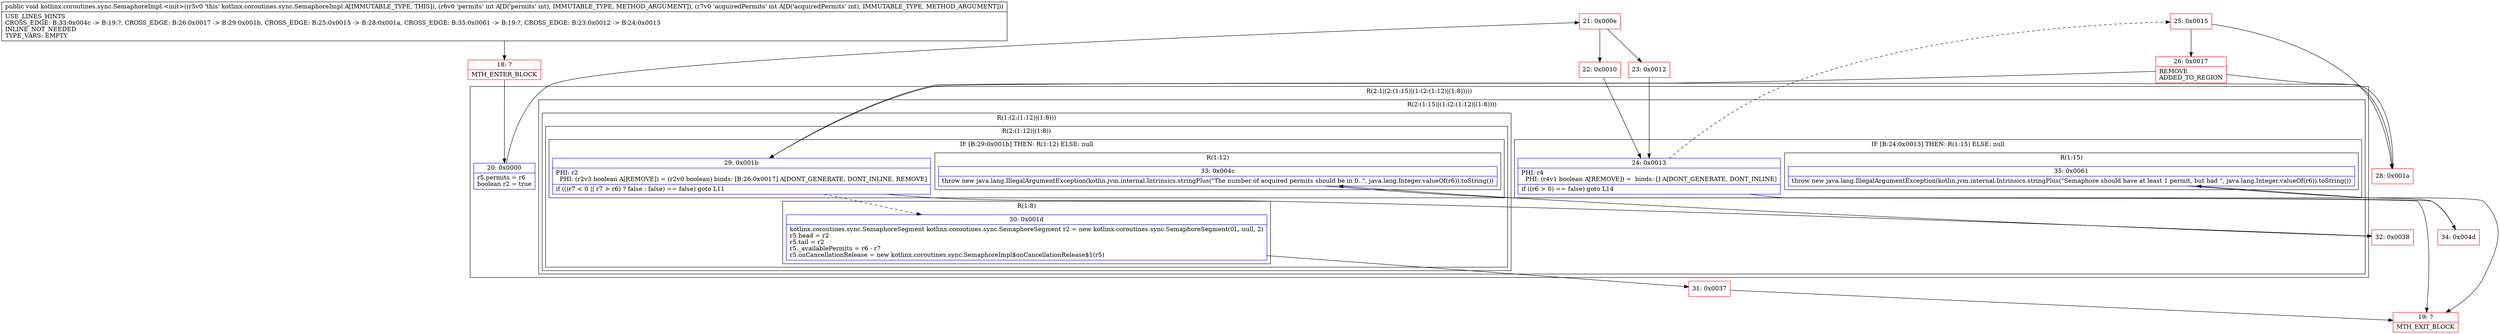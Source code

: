digraph "CFG forkotlinx.coroutines.sync.SemaphoreImpl.\<init\>(II)V" {
subgraph cluster_Region_1748535463 {
label = "R(2:1|(2:(1:15)|(1:(2:(1:12)|(1:8)))))";
node [shape=record,color=blue];
Node_20 [shape=record,label="{20\:\ 0x0000|r5.permits = r6\lboolean r2 = true\l}"];
subgraph cluster_Region_953256862 {
label = "R(2:(1:15)|(1:(2:(1:12)|(1:8))))";
node [shape=record,color=blue];
subgraph cluster_IfRegion_241542563 {
label = "IF [B:24:0x0013] THEN: R(1:15) ELSE: null";
node [shape=record,color=blue];
Node_24 [shape=record,label="{24\:\ 0x0013|PHI: r4 \l  PHI: (r4v1 boolean A[REMOVE]) =  binds: [] A[DONT_GENERATE, DONT_INLINE]\l|if ((r6 \> 0) == false) goto L14\l}"];
subgraph cluster_Region_522976854 {
label = "R(1:15)";
node [shape=record,color=blue];
Node_35 [shape=record,label="{35\:\ 0x0061|throw new java.lang.IllegalArgumentException(kotlin.jvm.internal.Intrinsics.stringPlus(\"Semaphore should have at least 1 permit, but had \", java.lang.Integer.valueOf(r6)).toString())\l}"];
}
}
subgraph cluster_Region_1019253468 {
label = "R(1:(2:(1:12)|(1:8)))";
node [shape=record,color=blue];
subgraph cluster_Region_150565793 {
label = "R(2:(1:12)|(1:8))";
node [shape=record,color=blue];
subgraph cluster_IfRegion_731023264 {
label = "IF [B:29:0x001b] THEN: R(1:12) ELSE: null";
node [shape=record,color=blue];
Node_29 [shape=record,label="{29\:\ 0x001b|PHI: r2 \l  PHI: (r2v3 boolean A[REMOVE]) = (r2v0 boolean) binds: [B:26:0x0017] A[DONT_GENERATE, DONT_INLINE, REMOVE]\l|if (((r7 \< 0 \|\| r7 \> r6) ? false : false) == false) goto L11\l}"];
subgraph cluster_Region_1795888586 {
label = "R(1:12)";
node [shape=record,color=blue];
Node_33 [shape=record,label="{33\:\ 0x004c|throw new java.lang.IllegalArgumentException(kotlin.jvm.internal.Intrinsics.stringPlus(\"The number of acquired permits should be in 0..\", java.lang.Integer.valueOf(r6)).toString())\l}"];
}
}
subgraph cluster_Region_1189771739 {
label = "R(1:8)";
node [shape=record,color=blue];
Node_30 [shape=record,label="{30\:\ 0x001d|kotlinx.coroutines.sync.SemaphoreSegment kotlinx.coroutines.sync.SemaphoreSegment r2 = new kotlinx.coroutines.sync.SemaphoreSegment(0L, null, 2)\lr5.head = r2\lr5.tail = r2\lr5._availablePermits = r6 \- r7\lr5.onCancellationRelease = new kotlinx.coroutines.sync.SemaphoreImpl$onCancellationRelease$1(r5)\l}"];
}
}
}
}
}
Node_18 [shape=record,color=red,label="{18\:\ ?|MTH_ENTER_BLOCK\l}"];
Node_21 [shape=record,color=red,label="{21\:\ 0x000e}"];
Node_22 [shape=record,color=red,label="{22\:\ 0x0010}"];
Node_25 [shape=record,color=red,label="{25\:\ 0x0015}"];
Node_26 [shape=record,color=red,label="{26\:\ 0x0017|REMOVE\lADDED_TO_REGION\l}"];
Node_31 [shape=record,color=red,label="{31\:\ 0x0037}"];
Node_19 [shape=record,color=red,label="{19\:\ ?|MTH_EXIT_BLOCK\l}"];
Node_32 [shape=record,color=red,label="{32\:\ 0x0038}"];
Node_28 [shape=record,color=red,label="{28\:\ 0x001a}"];
Node_34 [shape=record,color=red,label="{34\:\ 0x004d}"];
Node_23 [shape=record,color=red,label="{23\:\ 0x0012}"];
MethodNode[shape=record,label="{public void kotlinx.coroutines.sync.SemaphoreImpl.\<init\>((r5v0 'this' kotlinx.coroutines.sync.SemaphoreImpl A[IMMUTABLE_TYPE, THIS]), (r6v0 'permits' int A[D('permits' int), IMMUTABLE_TYPE, METHOD_ARGUMENT]), (r7v0 'acquiredPermits' int A[D('acquiredPermits' int), IMMUTABLE_TYPE, METHOD_ARGUMENT]))  | USE_LINES_HINTS\lCROSS_EDGE: B:33:0x004c \-\> B:19:?, CROSS_EDGE: B:26:0x0017 \-\> B:29:0x001b, CROSS_EDGE: B:25:0x0015 \-\> B:28:0x001a, CROSS_EDGE: B:35:0x0061 \-\> B:19:?, CROSS_EDGE: B:23:0x0012 \-\> B:24:0x0013\lINLINE_NOT_NEEDED\lTYPE_VARS: EMPTY\l}"];
MethodNode -> Node_18;Node_20 -> Node_21;
Node_24 -> Node_25[style=dashed];
Node_24 -> Node_34;
Node_35 -> Node_19;
Node_29 -> Node_30[style=dashed];
Node_29 -> Node_32;
Node_33 -> Node_19;
Node_30 -> Node_31;
Node_18 -> Node_20;
Node_21 -> Node_22;
Node_21 -> Node_23;
Node_22 -> Node_24;
Node_25 -> Node_26;
Node_25 -> Node_28;
Node_26 -> Node_28;
Node_26 -> Node_29;
Node_31 -> Node_19;
Node_32 -> Node_33;
Node_28 -> Node_29;
Node_34 -> Node_35;
Node_23 -> Node_24;
}

